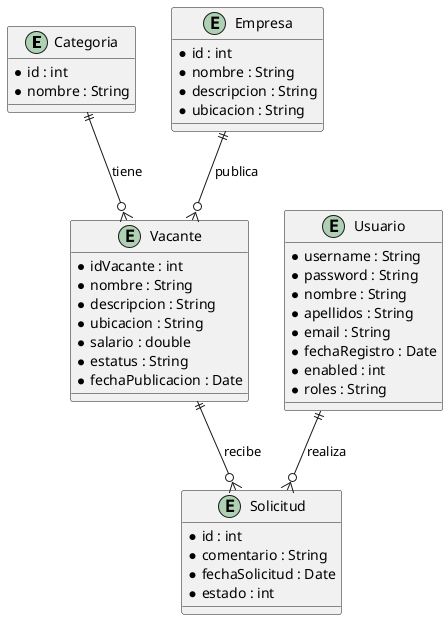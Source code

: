 
@startuml
entity Categoria {
  * id : int
  * nombre : String
}

entity Empresa {
  * id : int
  * nombre : String
  * descripcion : String
  * ubicacion : String
}

entity Usuario {
  * username : String
  * password : String
  * nombre : String
  * apellidos : String
  * email : String
  * fechaRegistro : Date
  * enabled : int
  * roles : String
}

entity Vacante {
  * idVacante : int
  * nombre : String
  * descripcion : String
  * ubicacion : String
  * salario : double
  * estatus : String
  * fechaPublicacion : Date
}

entity Solicitud {
  * id : int
  * comentario : String
  * fechaSolicitud : Date
  * estado : int
}

Categoria ||--o{ Vacante : tiene
Empresa ||--o{ Vacante : publica
Usuario ||--o{ Solicitud : realiza
Vacante ||--o{ Solicitud : recibe
@enduml
